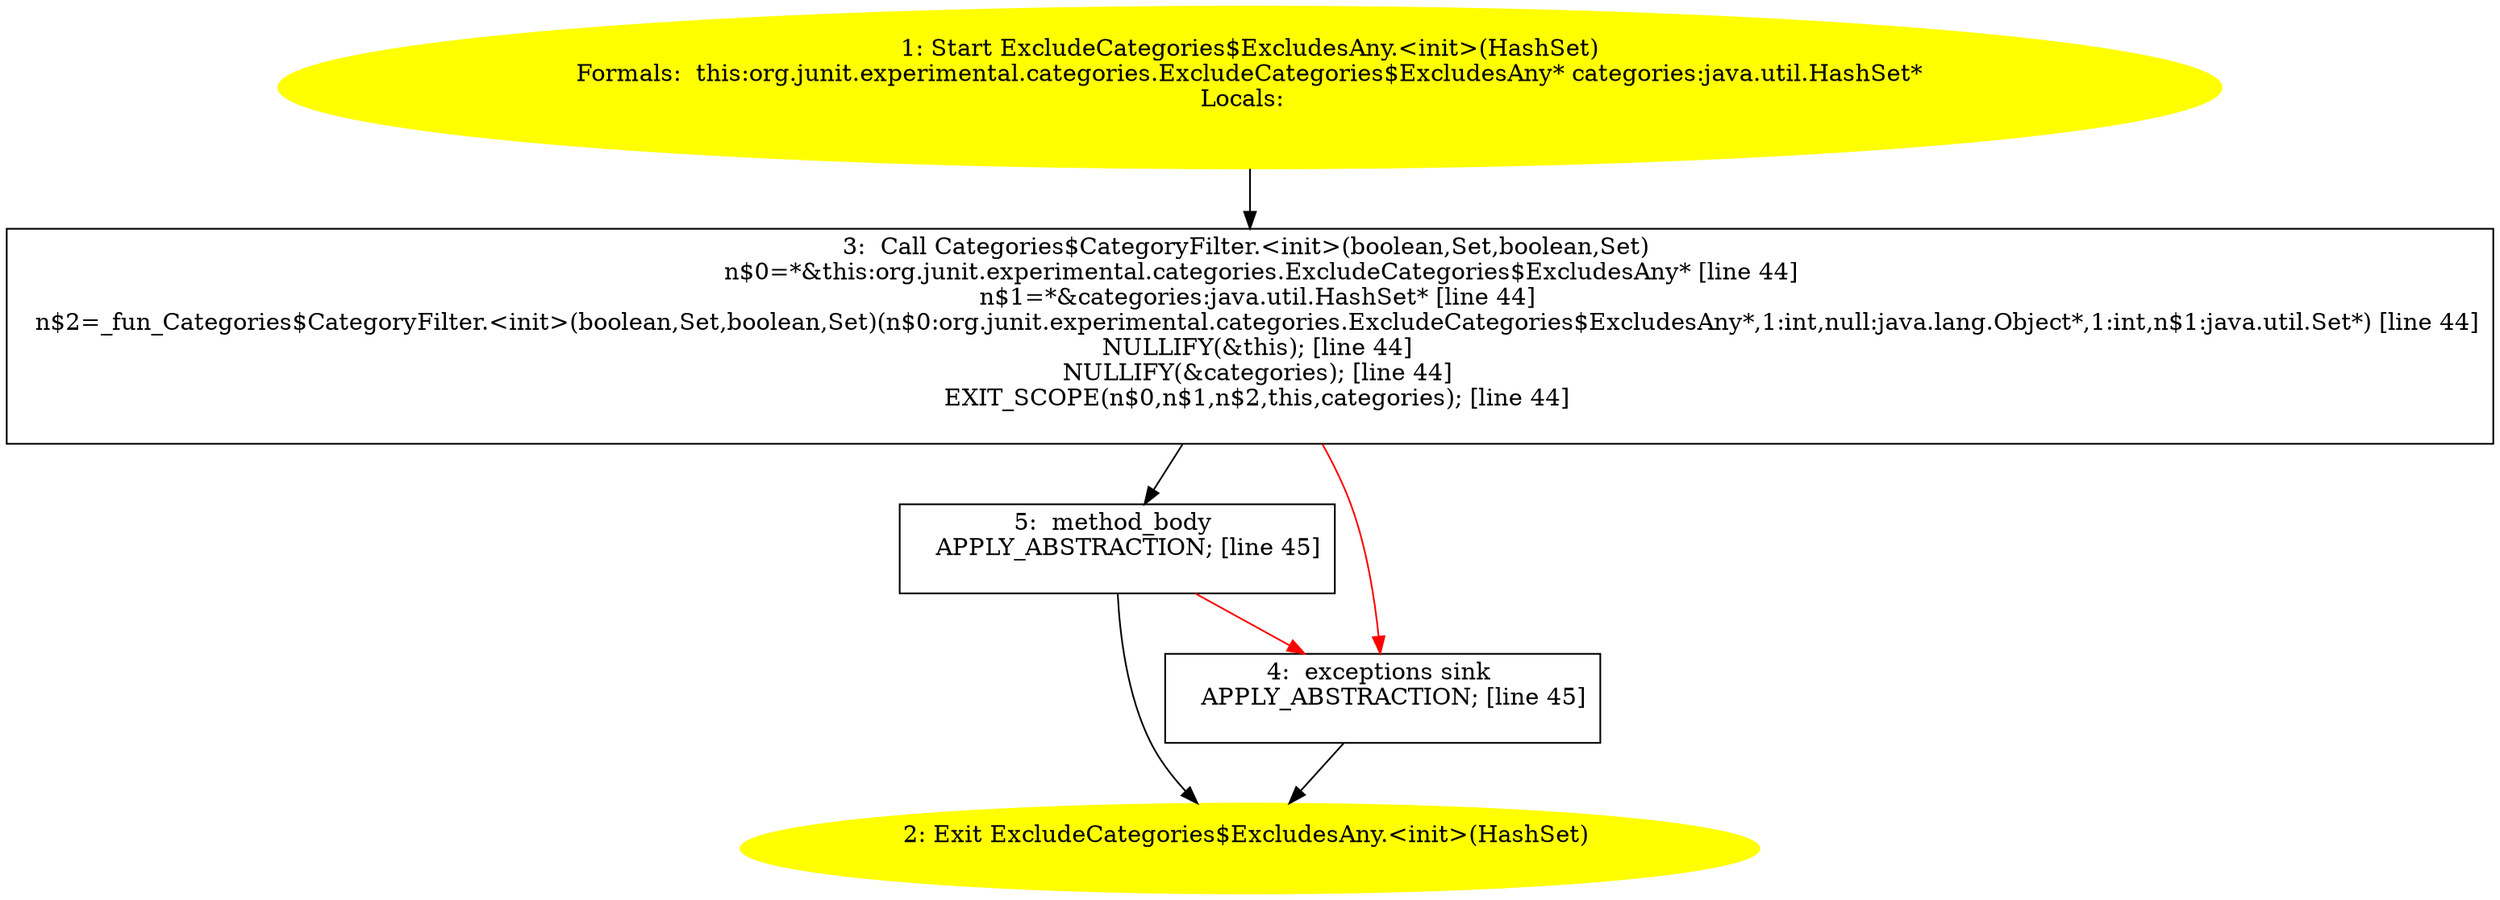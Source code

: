 /* @generated */
digraph cfg {
"org.junit.experimental.categories.ExcludeCategories$ExcludesAny.<init>(java.util.HashSet).aede7b9f52b5bafcf1932d79869e161c_1" [label="1: Start ExcludeCategories$ExcludesAny.<init>(HashSet)\nFormals:  this:org.junit.experimental.categories.ExcludeCategories$ExcludesAny* categories:java.util.HashSet*\nLocals:  \n  " color=yellow style=filled]
	

	 "org.junit.experimental.categories.ExcludeCategories$ExcludesAny.<init>(java.util.HashSet).aede7b9f52b5bafcf1932d79869e161c_1" -> "org.junit.experimental.categories.ExcludeCategories$ExcludesAny.<init>(java.util.HashSet).aede7b9f52b5bafcf1932d79869e161c_3" ;
"org.junit.experimental.categories.ExcludeCategories$ExcludesAny.<init>(java.util.HashSet).aede7b9f52b5bafcf1932d79869e161c_2" [label="2: Exit ExcludeCategories$ExcludesAny.<init>(HashSet) \n  " color=yellow style=filled]
	

"org.junit.experimental.categories.ExcludeCategories$ExcludesAny.<init>(java.util.HashSet).aede7b9f52b5bafcf1932d79869e161c_3" [label="3:  Call Categories$CategoryFilter.<init>(boolean,Set,boolean,Set) \n   n$0=*&this:org.junit.experimental.categories.ExcludeCategories$ExcludesAny* [line 44]\n  n$1=*&categories:java.util.HashSet* [line 44]\n  n$2=_fun_Categories$CategoryFilter.<init>(boolean,Set,boolean,Set)(n$0:org.junit.experimental.categories.ExcludeCategories$ExcludesAny*,1:int,null:java.lang.Object*,1:int,n$1:java.util.Set*) [line 44]\n  NULLIFY(&this); [line 44]\n  NULLIFY(&categories); [line 44]\n  EXIT_SCOPE(n$0,n$1,n$2,this,categories); [line 44]\n " shape="box"]
	

	 "org.junit.experimental.categories.ExcludeCategories$ExcludesAny.<init>(java.util.HashSet).aede7b9f52b5bafcf1932d79869e161c_3" -> "org.junit.experimental.categories.ExcludeCategories$ExcludesAny.<init>(java.util.HashSet).aede7b9f52b5bafcf1932d79869e161c_5" ;
	 "org.junit.experimental.categories.ExcludeCategories$ExcludesAny.<init>(java.util.HashSet).aede7b9f52b5bafcf1932d79869e161c_3" -> "org.junit.experimental.categories.ExcludeCategories$ExcludesAny.<init>(java.util.HashSet).aede7b9f52b5bafcf1932d79869e161c_4" [color="red" ];
"org.junit.experimental.categories.ExcludeCategories$ExcludesAny.<init>(java.util.HashSet).aede7b9f52b5bafcf1932d79869e161c_4" [label="4:  exceptions sink \n   APPLY_ABSTRACTION; [line 45]\n " shape="box"]
	

	 "org.junit.experimental.categories.ExcludeCategories$ExcludesAny.<init>(java.util.HashSet).aede7b9f52b5bafcf1932d79869e161c_4" -> "org.junit.experimental.categories.ExcludeCategories$ExcludesAny.<init>(java.util.HashSet).aede7b9f52b5bafcf1932d79869e161c_2" ;
"org.junit.experimental.categories.ExcludeCategories$ExcludesAny.<init>(java.util.HashSet).aede7b9f52b5bafcf1932d79869e161c_5" [label="5:  method_body \n   APPLY_ABSTRACTION; [line 45]\n " shape="box"]
	

	 "org.junit.experimental.categories.ExcludeCategories$ExcludesAny.<init>(java.util.HashSet).aede7b9f52b5bafcf1932d79869e161c_5" -> "org.junit.experimental.categories.ExcludeCategories$ExcludesAny.<init>(java.util.HashSet).aede7b9f52b5bafcf1932d79869e161c_2" ;
	 "org.junit.experimental.categories.ExcludeCategories$ExcludesAny.<init>(java.util.HashSet).aede7b9f52b5bafcf1932d79869e161c_5" -> "org.junit.experimental.categories.ExcludeCategories$ExcludesAny.<init>(java.util.HashSet).aede7b9f52b5bafcf1932d79869e161c_4" [color="red" ];
}
